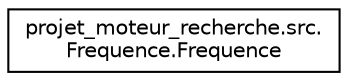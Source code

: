 digraph "Graphical Class Hierarchy"
{
 // LATEX_PDF_SIZE
  edge [fontname="Helvetica",fontsize="10",labelfontname="Helvetica",labelfontsize="10"];
  node [fontname="Helvetica",fontsize="10",shape=record];
  rankdir="LR";
  Node0 [label="projet_moteur_recherche.src.\lFrequence.Frequence",height=0.2,width=0.4,color="black", fillcolor="white", style="filled",URL="$classprojet__moteur__recherche_1_1src_1_1Frequence_1_1Frequence.html",tooltip=" "];
}
